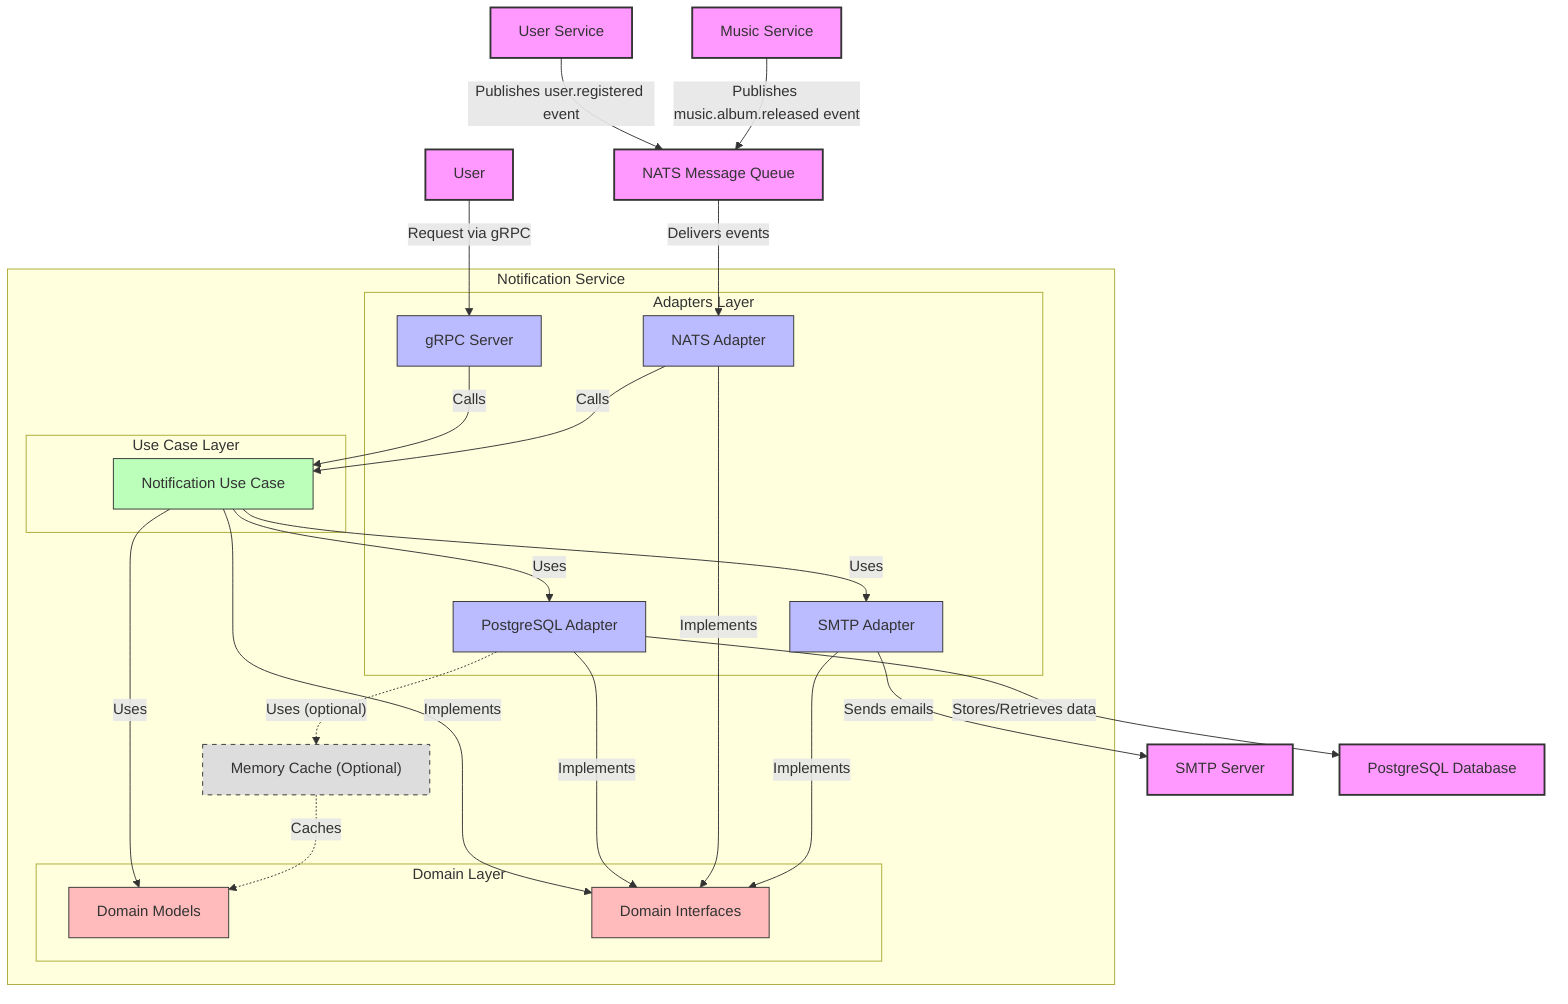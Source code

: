 graph TD
    %% External Systems
    User["User"]
    UserService["User Service"]
    MusicService["Music Service"]
    NATS["NATS Message Queue"]
    SMTP["SMTP Server"]
    PostgreSQL["PostgreSQL Database"]
    
    %% Clean Architecture Layers
    subgraph "Notification Service"
        %% Adapters Layer
        subgraph "Adapters Layer"
            GRPCServer["gRPC Server"]
            NATSAdapter["NATS Adapter"]
            PostgresAdapter["PostgreSQL Adapter"]
            EmailAdapter["SMTP Adapter"]
        end
        
        %% Use Case Layer
        subgraph "Use Case Layer"
            NotificationUseCase["Notification Use Case"]
        end
        
        %% Domain Layer
        subgraph "Domain Layer"
            Models["Domain Models"]
            Interfaces["Domain Interfaces"]
        end
        
        %% Optional Cache
        Cache["Memory Cache (Optional)"]
    end
    
    %% External Connections
    User -->|"Request via gRPC"| GRPCServer
    UserService -->|"Publishes user.registered event"| NATS
    MusicService -->|"Publishes music.album.released event"| NATS
    NATS -->|"Delivers events"| NATSAdapter
    PostgresAdapter -->|"Stores/Retrieves data"| PostgreSQL
    EmailAdapter -->|"Sends emails"| SMTP
    
    %% Internal Connections
    GRPCServer -->|"Calls"| NotificationUseCase
    NATSAdapter -->|"Calls"| NotificationUseCase
    NotificationUseCase -->|"Uses"| PostgresAdapter
    NotificationUseCase -->|"Uses"| EmailAdapter
    NotificationUseCase -->|"Uses"| Models
    NotificationUseCase -->|"Implements"| Interfaces
    PostgresAdapter -->|"Implements"| Interfaces
    NATSAdapter -->|"Implements"| Interfaces
    EmailAdapter -->|"Implements"| Interfaces
    
    %% Optional Cache Connection
    PostgresAdapter -.->|"Uses (optional)"| Cache
    Cache -.->|"Caches"| Models
    
    %% Styling
    classDef external fill:#f9f,stroke:#333,stroke-width:2px
    classDef adapter fill:#bbf,stroke:#333,stroke-width:1px
    classDef usecase fill:#bfb,stroke:#333,stroke-width:1px
    classDef domain fill:#fbb,stroke:#333,stroke-width:1px
    classDef optional fill:#ddd,stroke:#333,stroke-width:1px,stroke-dasharray: 5 5
    
    class User,UserService,MusicService,NATS,SMTP,PostgreSQL external
    class GRPCServer,NATSAdapter,PostgresAdapter,EmailAdapter adapter
    class NotificationUseCase usecase
    class Models,Interfaces domain
    class Cache optional